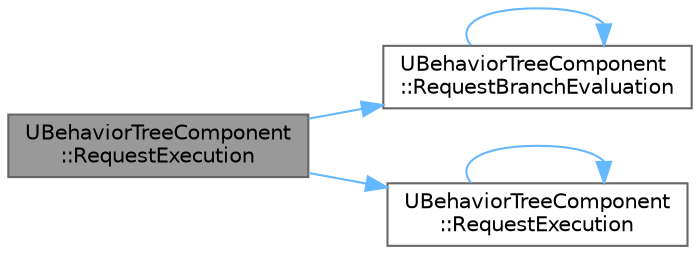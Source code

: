 digraph "UBehaviorTreeComponent::RequestExecution"
{
 // INTERACTIVE_SVG=YES
 // LATEX_PDF_SIZE
  bgcolor="transparent";
  edge [fontname=Helvetica,fontsize=10,labelfontname=Helvetica,labelfontsize=10];
  node [fontname=Helvetica,fontsize=10,shape=box,height=0.2,width=0.4];
  rankdir="LR";
  Node1 [id="Node000001",label="UBehaviorTreeComponent\l::RequestExecution",height=0.2,width=0.4,color="gray40", fillcolor="grey60", style="filled", fontcolor="black",tooltip="replaced by the RequestBranchEvaluation from decorator"];
  Node1 -> Node2 [id="edge1_Node000001_Node000002",color="steelblue1",style="solid",tooltip=" "];
  Node2 [id="Node000002",label="UBehaviorTreeComponent\l::RequestBranchEvaluation",height=0.2,width=0.4,color="grey40", fillcolor="white", style="filled",URL="$db/d0f/classUBehaviorTreeComponent.html#a2819eb7058987e959ee870977bed8f6c",tooltip="request branch evaluation: helper for active node (ex: tasks)"];
  Node2 -> Node2 [id="edge2_Node000002_Node000002",color="steelblue1",style="solid",tooltip=" "];
  Node1 -> Node3 [id="edge3_Node000001_Node000003",color="steelblue1",style="solid",tooltip=" "];
  Node3 [id="Node000003",label="UBehaviorTreeComponent\l::RequestExecution",height=0.2,width=0.4,color="grey40", fillcolor="white", style="filled",URL="$db/d0f/classUBehaviorTreeComponent.html#a0291a81d6347f85afd7629a46e0366d7",tooltip="request execution change"];
  Node3 -> Node3 [id="edge4_Node000003_Node000003",color="steelblue1",style="solid",tooltip=" "];
}
